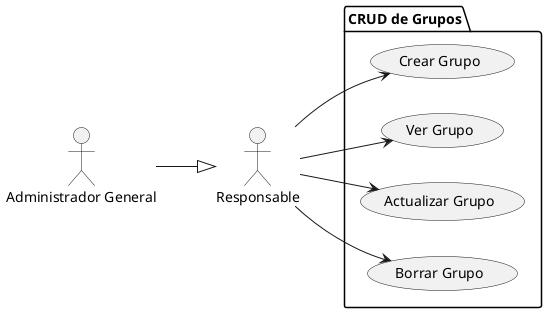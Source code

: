 @startuml manejoGrupo
left to right direction
actor "Responsable" as Responsable
actor "Administrador General" as AdminGeneral

package "CRUD de Grupos" {
    usecase "Crear Grupo" as CC1
    usecase "Ver Grupo" as CC2
    usecase "Actualizar Grupo" as CC3
    usecase "Borrar Grupo" as CC4
}

AdminGeneral --|> Responsable
Responsable --> CC1
Responsable --> CC2
Responsable --> CC3
Responsable --> CC4
@enduml
